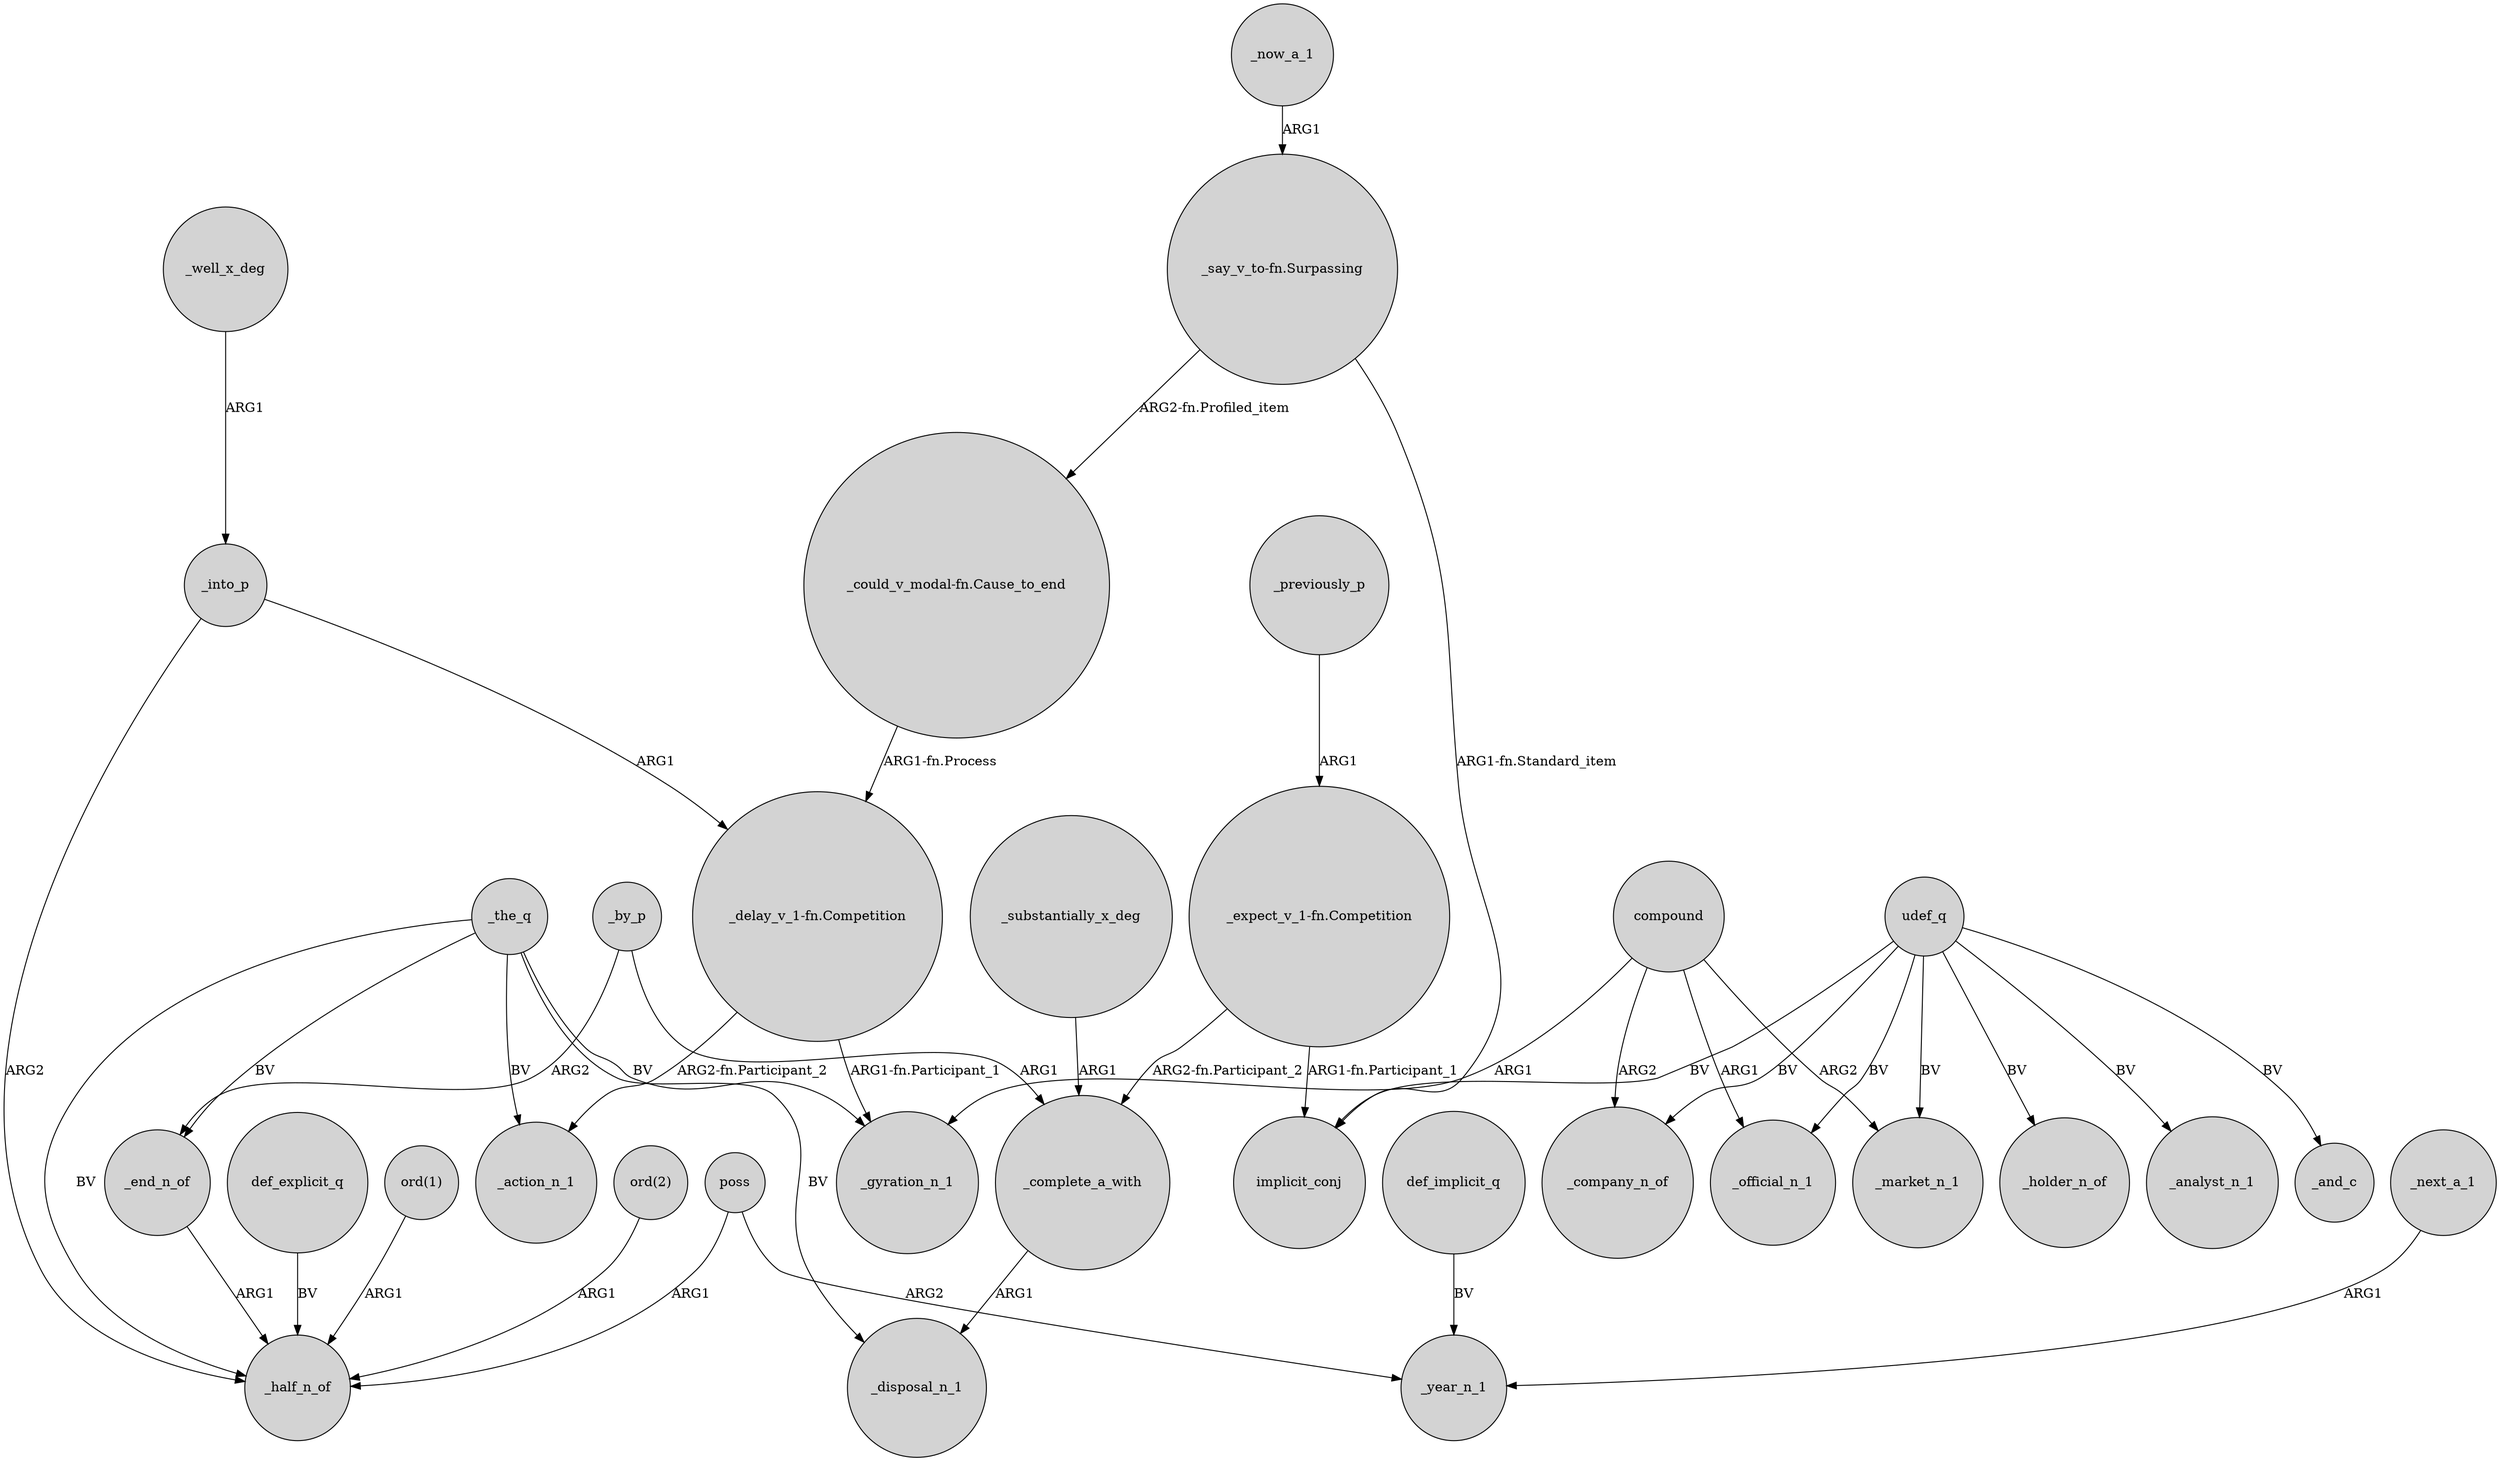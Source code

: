 digraph {
	node [shape=circle style=filled]
	_now_a_1 -> "_say_v_to-fn.Surpassing" [label=ARG1]
	"_expect_v_1-fn.Competition" -> _complete_a_with [label="ARG2-fn.Participant_2"]
	udef_q -> _market_n_1 [label=BV]
	udef_q -> _analyst_n_1 [label=BV]
	"ord(2)" -> _half_n_of [label=ARG1]
	compound -> _market_n_1 [label=ARG2]
	def_implicit_q -> _year_n_1 [label=BV]
	_the_q -> _disposal_n_1 [label=BV]
	_by_p -> _complete_a_with [label=ARG1]
	_substantially_x_deg -> _complete_a_with [label=ARG1]
	"_say_v_to-fn.Surpassing" -> "_could_v_modal-fn.Cause_to_end" [label="ARG2-fn.Profiled_item"]
	poss -> _year_n_1 [label=ARG2]
	"_say_v_to-fn.Surpassing" -> implicit_conj [label="ARG1-fn.Standard_item"]
	udef_q -> _and_c [label=BV]
	_into_p -> "_delay_v_1-fn.Competition" [label=ARG1]
	def_explicit_q -> _half_n_of [label=BV]
	compound -> _company_n_of [label=ARG2]
	"_delay_v_1-fn.Competition" -> _action_n_1 [label="ARG2-fn.Participant_2"]
	_the_q -> _action_n_1 [label=BV]
	poss -> _half_n_of [label=ARG1]
	"_expect_v_1-fn.Competition" -> implicit_conj [label="ARG1-fn.Participant_1"]
	_the_q -> _gyration_n_1 [label=BV]
	udef_q -> _holder_n_of [label=BV]
	"ord(1)" -> _half_n_of [label=ARG1]
	compound -> _gyration_n_1 [label=ARG1]
	_end_n_of -> _half_n_of [label=ARG1]
	udef_q -> _company_n_of [label=BV]
	compound -> _official_n_1 [label=ARG1]
	_the_q -> _half_n_of [label=BV]
	_well_x_deg -> _into_p [label=ARG1]
	"_delay_v_1-fn.Competition" -> _gyration_n_1 [label="ARG1-fn.Participant_1"]
	"_could_v_modal-fn.Cause_to_end" -> "_delay_v_1-fn.Competition" [label="ARG1-fn.Process"]
	_into_p -> _half_n_of [label=ARG2]
	udef_q -> _official_n_1 [label=BV]
	_next_a_1 -> _year_n_1 [label=ARG1]
	_previously_p -> "_expect_v_1-fn.Competition" [label=ARG1]
	_by_p -> _end_n_of [label=ARG2]
	_complete_a_with -> _disposal_n_1 [label=ARG1]
	udef_q -> implicit_conj [label=BV]
	_the_q -> _end_n_of [label=BV]
}
